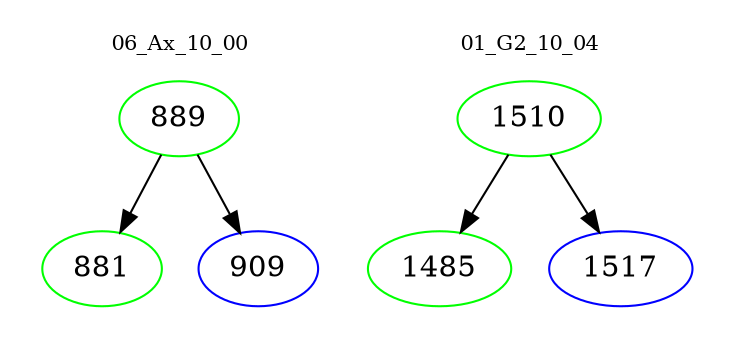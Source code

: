 digraph{
subgraph cluster_0 {
color = white
label = "06_Ax_10_00";
fontsize=10;
T0_889 [label="889", color="green"]
T0_889 -> T0_881 [color="black"]
T0_881 [label="881", color="green"]
T0_889 -> T0_909 [color="black"]
T0_909 [label="909", color="blue"]
}
subgraph cluster_1 {
color = white
label = "01_G2_10_04";
fontsize=10;
T1_1510 [label="1510", color="green"]
T1_1510 -> T1_1485 [color="black"]
T1_1485 [label="1485", color="green"]
T1_1510 -> T1_1517 [color="black"]
T1_1517 [label="1517", color="blue"]
}
}

